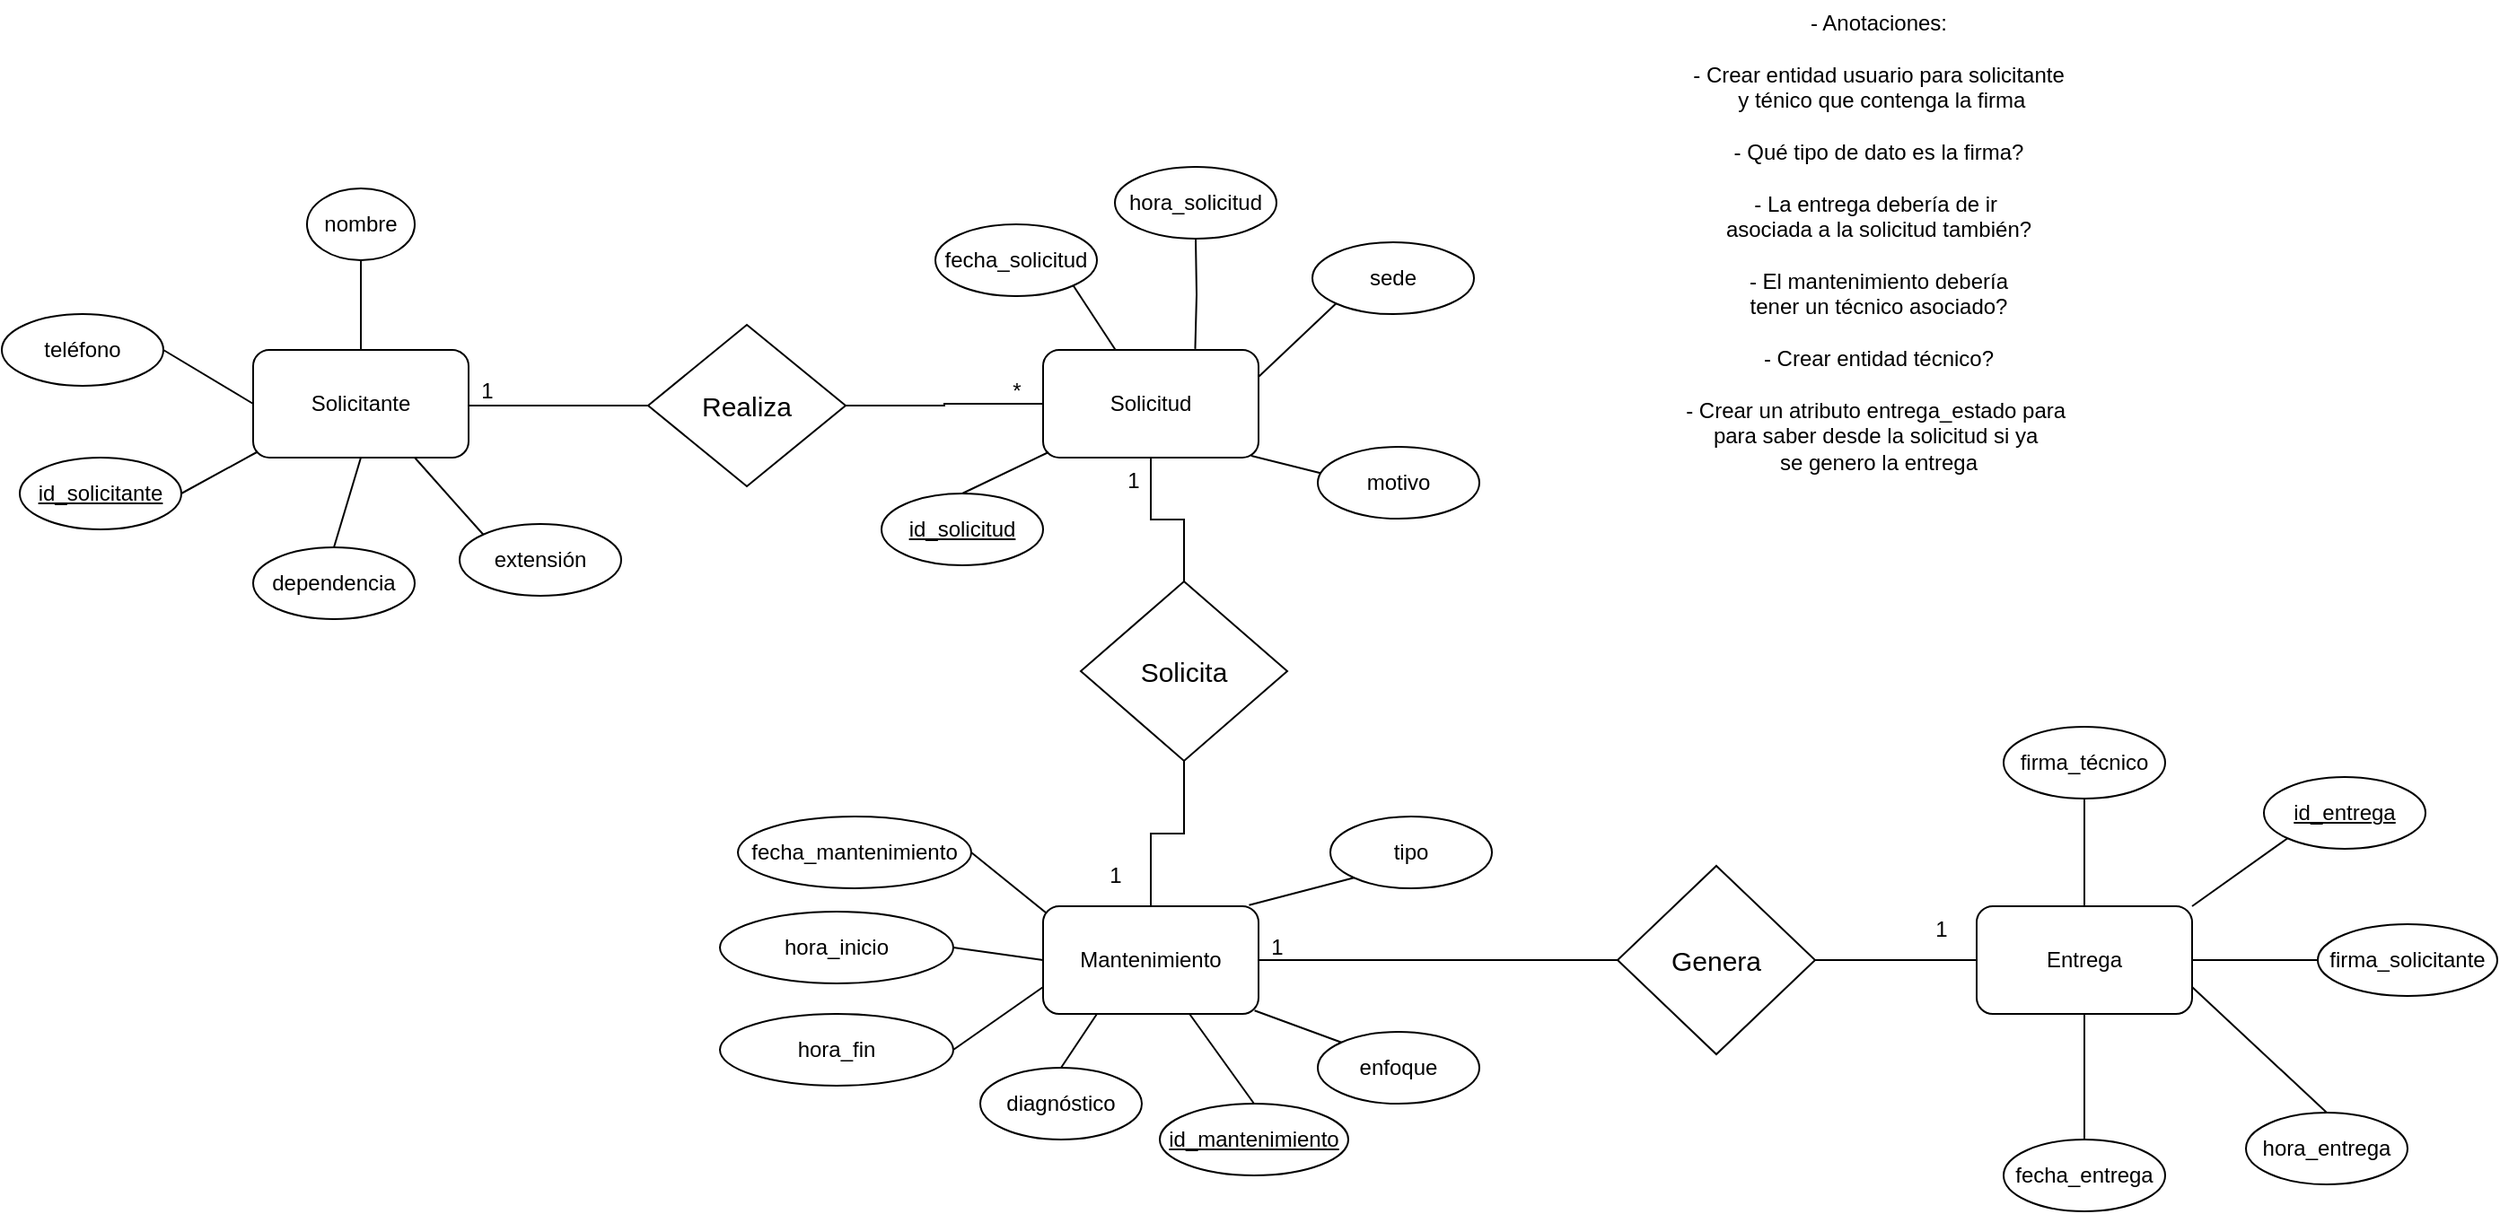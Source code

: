 <mxfile version="23.1.2" type="github">
  <diagram id="R2lEEEUBdFMjLlhIrx00" name="Page-1">
    <mxGraphModel dx="1885" dy="1648" grid="1" gridSize="10" guides="1" tooltips="1" connect="1" arrows="1" fold="1" page="1" pageScale="1" pageWidth="850" pageHeight="1100" math="0" shadow="0" extFonts="Permanent Marker^https://fonts.googleapis.com/css?family=Permanent+Marker">
      <root>
        <mxCell id="0" />
        <mxCell id="1" parent="0" />
        <mxCell id="dJolps0Q9v0tlvChTq3d-22" style="edgeStyle=orthogonalEdgeStyle;rounded=0;orthogonalLoop=1;jettySize=auto;html=1;endArrow=none;endFill=0;" parent="1" edge="1">
          <mxGeometry relative="1" as="geometry">
            <mxPoint x="170" y="171" as="sourcePoint" />
            <mxPoint x="270" y="171" as="targetPoint" />
          </mxGeometry>
        </mxCell>
        <mxCell id="dJolps0Q9v0tlvChTq3d-73" style="rounded=0;orthogonalLoop=1;jettySize=auto;html=1;exitX=0;exitY=1;exitDx=0;exitDy=0;entryX=1;entryY=0.5;entryDx=0;entryDy=0;endArrow=none;endFill=0;" parent="1" target="dJolps0Q9v0tlvChTq3d-66" edge="1">
          <mxGeometry relative="1" as="geometry">
            <mxPoint x="52" y="197" as="sourcePoint" />
            <mxPoint x="8.759" y="242.831" as="targetPoint" />
          </mxGeometry>
        </mxCell>
        <mxCell id="dJolps0Q9v0tlvChTq3d-74" style="rounded=0;orthogonalLoop=1;jettySize=auto;html=1;exitX=0.75;exitY=1;exitDx=0;exitDy=0;entryX=0;entryY=0;entryDx=0;entryDy=0;endArrow=none;endFill=0;" parent="1" source="dJolps0Q9v0tlvChTq3d-1" target="dJolps0Q9v0tlvChTq3d-75" edge="1">
          <mxGeometry relative="1" as="geometry">
            <mxPoint x="190" y="280" as="targetPoint" />
          </mxGeometry>
        </mxCell>
        <mxCell id="dJolps0Q9v0tlvChTq3d-1" value="Solicitante" style="rounded=1;whiteSpace=wrap;html=1;" parent="1" vertex="1">
          <mxGeometry x="50" y="140" width="120" height="60" as="geometry" />
        </mxCell>
        <mxCell id="dJolps0Q9v0tlvChTq3d-36" style="edgeStyle=orthogonalEdgeStyle;rounded=0;orthogonalLoop=1;jettySize=auto;html=1;entryX=0.5;entryY=0;entryDx=0;entryDy=0;endArrow=none;endFill=0;" parent="1" source="dJolps0Q9v0tlvChTq3d-2" target="dJolps0Q9v0tlvChTq3d-35" edge="1">
          <mxGeometry relative="1" as="geometry" />
        </mxCell>
        <mxCell id="dJolps0Q9v0tlvChTq3d-2" value="Solicitud" style="rounded=1;whiteSpace=wrap;html=1;" parent="1" vertex="1">
          <mxGeometry x="490" y="140" width="120" height="60" as="geometry" />
        </mxCell>
        <mxCell id="dJolps0Q9v0tlvChTq3d-48" style="rounded=0;orthogonalLoop=1;jettySize=auto;html=1;exitX=0.25;exitY=1;exitDx=0;exitDy=0;entryX=0.5;entryY=0;entryDx=0;entryDy=0;endArrow=none;endFill=0;" parent="1" source="dJolps0Q9v0tlvChTq3d-4" target="dJolps0Q9v0tlvChTq3d-39" edge="1">
          <mxGeometry relative="1" as="geometry">
            <mxPoint x="491" y="507" as="sourcePoint" />
            <mxPoint x="451" y="537" as="targetPoint" />
          </mxGeometry>
        </mxCell>
        <mxCell id="dJolps0Q9v0tlvChTq3d-49" style="rounded=0;orthogonalLoop=1;jettySize=auto;html=1;exitX=0.023;exitY=0.076;exitDx=0;exitDy=0;entryX=1;entryY=0.5;entryDx=0;entryDy=0;endArrow=none;endFill=0;exitPerimeter=0;" parent="1" source="dJolps0Q9v0tlvChTq3d-4" target="dJolps0Q9v0tlvChTq3d-40" edge="1">
          <mxGeometry relative="1" as="geometry" />
        </mxCell>
        <mxCell id="dJolps0Q9v0tlvChTq3d-51" style="edgeStyle=orthogonalEdgeStyle;rounded=0;orthogonalLoop=1;jettySize=auto;html=1;exitX=1;exitY=0.5;exitDx=0;exitDy=0;endArrow=none;endFill=0;" parent="1" source="dJolps0Q9v0tlvChTq3d-4" target="dJolps0Q9v0tlvChTq3d-50" edge="1">
          <mxGeometry relative="1" as="geometry" />
        </mxCell>
        <mxCell id="dJolps0Q9v0tlvChTq3d-4" value="Mantenimiento" style="rounded=1;whiteSpace=wrap;html=1;" parent="1" vertex="1">
          <mxGeometry x="490" y="450" width="120" height="60" as="geometry" />
        </mxCell>
        <mxCell id="dJolps0Q9v0tlvChTq3d-5" value="Entrega" style="rounded=1;whiteSpace=wrap;html=1;" parent="1" vertex="1">
          <mxGeometry x="1010" y="450" width="120" height="60" as="geometry" />
        </mxCell>
        <mxCell id="dJolps0Q9v0tlvChTq3d-16" style="rounded=0;orthogonalLoop=1;jettySize=auto;html=1;exitX=1;exitY=0.5;exitDx=0;exitDy=0;endArrow=none;endFill=0;entryX=0;entryY=0.5;entryDx=0;entryDy=0;" parent="1" source="dJolps0Q9v0tlvChTq3d-8" target="dJolps0Q9v0tlvChTq3d-1" edge="1">
          <mxGeometry relative="1" as="geometry" />
        </mxCell>
        <mxCell id="dJolps0Q9v0tlvChTq3d-20" style="rounded=0;orthogonalLoop=1;jettySize=auto;html=1;endArrow=none;endFill=0;exitX=0.5;exitY=1;exitDx=0;exitDy=0;entryX=0.5;entryY=0;entryDx=0;entryDy=0;" parent="1" source="dJolps0Q9v0tlvChTq3d-1" target="dJolps0Q9v0tlvChTq3d-11" edge="1">
          <mxGeometry relative="1" as="geometry">
            <mxPoint x="50" y="200" as="sourcePoint" />
            <mxPoint x="90" y="280" as="targetPoint" />
          </mxGeometry>
        </mxCell>
        <mxCell id="dJolps0Q9v0tlvChTq3d-8" value="teléfono" style="ellipse;whiteSpace=wrap;html=1;" parent="1" vertex="1">
          <mxGeometry x="-90" y="120" width="90" height="40" as="geometry" />
        </mxCell>
        <mxCell id="dJolps0Q9v0tlvChTq3d-15" style="rounded=0;orthogonalLoop=1;jettySize=auto;html=1;endArrow=none;endFill=0;entryX=0.5;entryY=0;entryDx=0;entryDy=0;" parent="1" source="dJolps0Q9v0tlvChTq3d-10" target="dJolps0Q9v0tlvChTq3d-1" edge="1">
          <mxGeometry relative="1" as="geometry">
            <mxPoint x="133" y="48" as="sourcePoint" />
          </mxGeometry>
        </mxCell>
        <mxCell id="dJolps0Q9v0tlvChTq3d-10" value="nombre" style="ellipse;whiteSpace=wrap;html=1;" parent="1" vertex="1">
          <mxGeometry x="80" y="50" width="60" height="40" as="geometry" />
        </mxCell>
        <mxCell id="dJolps0Q9v0tlvChTq3d-11" value="dependencia" style="ellipse;whiteSpace=wrap;html=1;" parent="1" vertex="1">
          <mxGeometry x="50" y="250" width="90" height="40" as="geometry" />
        </mxCell>
        <mxCell id="dJolps0Q9v0tlvChTq3d-23" style="edgeStyle=orthogonalEdgeStyle;rounded=0;orthogonalLoop=1;jettySize=auto;html=1;endArrow=none;endFill=0;exitX=1;exitY=0.5;exitDx=0;exitDy=0;" parent="1" source="dJolps0Q9v0tlvChTq3d-21" target="dJolps0Q9v0tlvChTq3d-2" edge="1">
          <mxGeometry relative="1" as="geometry">
            <Array as="points" />
            <mxPoint x="430" y="170" as="sourcePoint" />
          </mxGeometry>
        </mxCell>
        <mxCell id="dJolps0Q9v0tlvChTq3d-21" value="&lt;font style=&quot;font-size: 15px;&quot;&gt;Realiza&lt;/font&gt;" style="rhombus;whiteSpace=wrap;html=1;" parent="1" vertex="1">
          <mxGeometry x="270" y="126" width="110" height="90" as="geometry" />
        </mxCell>
        <mxCell id="dJolps0Q9v0tlvChTq3d-24" value="hora_solicitud" style="ellipse;whiteSpace=wrap;html=1;" parent="1" vertex="1">
          <mxGeometry x="530" y="38" width="90" height="40" as="geometry" />
        </mxCell>
        <mxCell id="dJolps0Q9v0tlvChTq3d-26" style="rounded=0;orthogonalLoop=1;jettySize=auto;html=1;exitX=1;exitY=1;exitDx=0;exitDy=0;endArrow=none;endFill=0;" parent="1" source="dJolps0Q9v0tlvChTq3d-25" target="dJolps0Q9v0tlvChTq3d-2" edge="1">
          <mxGeometry relative="1" as="geometry" />
        </mxCell>
        <mxCell id="dJolps0Q9v0tlvChTq3d-25" value="fecha_solicitud" style="ellipse;whiteSpace=wrap;html=1;" parent="1" vertex="1">
          <mxGeometry x="430" y="70" width="90" height="40" as="geometry" />
        </mxCell>
        <mxCell id="dJolps0Q9v0tlvChTq3d-29" style="edgeStyle=orthogonalEdgeStyle;rounded=0;orthogonalLoop=1;jettySize=auto;html=1;entryX=0.706;entryY=0.024;entryDx=0;entryDy=0;entryPerimeter=0;endArrow=none;endFill=0;" parent="1" edge="1">
          <mxGeometry relative="1" as="geometry">
            <mxPoint x="575" y="78" as="sourcePoint" />
            <mxPoint x="574.72" y="139.44" as="targetPoint" />
          </mxGeometry>
        </mxCell>
        <mxCell id="dJolps0Q9v0tlvChTq3d-32" style="rounded=0;orthogonalLoop=1;jettySize=auto;html=1;exitX=0;exitY=1;exitDx=0;exitDy=0;entryX=1;entryY=0.25;entryDx=0;entryDy=0;endArrow=none;endFill=0;" parent="1" source="dJolps0Q9v0tlvChTq3d-30" target="dJolps0Q9v0tlvChTq3d-2" edge="1">
          <mxGeometry relative="1" as="geometry" />
        </mxCell>
        <mxCell id="dJolps0Q9v0tlvChTq3d-30" value="sede" style="ellipse;whiteSpace=wrap;html=1;" parent="1" vertex="1">
          <mxGeometry x="640" y="80" width="90" height="40" as="geometry" />
        </mxCell>
        <mxCell id="dJolps0Q9v0tlvChTq3d-33" style="rounded=0;orthogonalLoop=1;jettySize=auto;html=1;exitX=0;exitY=0.5;exitDx=0;exitDy=0;endArrow=none;endFill=0;" parent="1" edge="1">
          <mxGeometry relative="1" as="geometry">
            <mxPoint x="606" y="199" as="targetPoint" />
            <mxPoint x="646" y="209" as="sourcePoint" />
          </mxGeometry>
        </mxCell>
        <mxCell id="dJolps0Q9v0tlvChTq3d-31" value="motivo" style="ellipse;whiteSpace=wrap;html=1;" parent="1" vertex="1">
          <mxGeometry x="643" y="194" width="90" height="40" as="geometry" />
        </mxCell>
        <mxCell id="dJolps0Q9v0tlvChTq3d-37" style="edgeStyle=orthogonalEdgeStyle;rounded=0;orthogonalLoop=1;jettySize=auto;html=1;endArrow=none;endFill=0;" parent="1" source="dJolps0Q9v0tlvChTq3d-35" target="dJolps0Q9v0tlvChTq3d-4" edge="1">
          <mxGeometry relative="1" as="geometry" />
        </mxCell>
        <mxCell id="dJolps0Q9v0tlvChTq3d-35" value="&lt;font style=&quot;font-size: 15px;&quot;&gt;Solicita&lt;/font&gt;" style="rhombus;whiteSpace=wrap;html=1;" parent="1" vertex="1">
          <mxGeometry x="511" y="269" width="115" height="100" as="geometry" />
        </mxCell>
        <mxCell id="dJolps0Q9v0tlvChTq3d-47" style="rounded=0;orthogonalLoop=1;jettySize=auto;html=1;exitX=0;exitY=0;exitDx=0;exitDy=0;entryX=0.965;entryY=0.952;entryDx=0;entryDy=0;endArrow=none;endFill=0;entryPerimeter=0;" parent="1" source="dJolps0Q9v0tlvChTq3d-38" edge="1">
          <mxGeometry relative="1" as="geometry">
            <mxPoint x="650.333" y="536.79" as="sourcePoint" />
            <mxPoint x="607.8" y="508.12" as="targetPoint" />
          </mxGeometry>
        </mxCell>
        <mxCell id="dJolps0Q9v0tlvChTq3d-38" value="enfoque" style="ellipse;whiteSpace=wrap;html=1;" parent="1" vertex="1">
          <mxGeometry x="643" y="520" width="90" height="40" as="geometry" />
        </mxCell>
        <mxCell id="dJolps0Q9v0tlvChTq3d-39" value="diagnóstico" style="ellipse;whiteSpace=wrap;html=1;" parent="1" vertex="1">
          <mxGeometry x="455" y="540" width="90" height="40" as="geometry" />
        </mxCell>
        <mxCell id="dJolps0Q9v0tlvChTq3d-40" value="fecha_mantenimiento" style="ellipse;whiteSpace=wrap;html=1;" parent="1" vertex="1">
          <mxGeometry x="320" y="400" width="130" height="40" as="geometry" />
        </mxCell>
        <mxCell id="dJolps0Q9v0tlvChTq3d-46" style="rounded=0;orthogonalLoop=1;jettySize=auto;html=1;exitX=0;exitY=1;exitDx=0;exitDy=0;entryX=0.956;entryY=-0.01;entryDx=0;entryDy=0;endArrow=none;endFill=0;entryPerimeter=0;" parent="1" source="dJolps0Q9v0tlvChTq3d-41" target="dJolps0Q9v0tlvChTq3d-4" edge="1">
          <mxGeometry relative="1" as="geometry" />
        </mxCell>
        <mxCell id="dJolps0Q9v0tlvChTq3d-41" value="tipo" style="ellipse;whiteSpace=wrap;html=1;" parent="1" vertex="1">
          <mxGeometry x="650" y="400" width="90" height="40" as="geometry" />
        </mxCell>
        <mxCell id="dJolps0Q9v0tlvChTq3d-52" style="edgeStyle=orthogonalEdgeStyle;rounded=0;orthogonalLoop=1;jettySize=auto;html=1;exitX=1;exitY=0.5;exitDx=0;exitDy=0;endArrow=none;endFill=0;" parent="1" source="dJolps0Q9v0tlvChTq3d-50" target="dJolps0Q9v0tlvChTq3d-5" edge="1">
          <mxGeometry relative="1" as="geometry" />
        </mxCell>
        <mxCell id="dJolps0Q9v0tlvChTq3d-50" value="&lt;font style=&quot;font-size: 15px;&quot;&gt;Genera&lt;/font&gt;" style="rhombus;whiteSpace=wrap;html=1;" parent="1" vertex="1">
          <mxGeometry x="810" y="427.5" width="110" height="105" as="geometry" />
        </mxCell>
        <mxCell id="dJolps0Q9v0tlvChTq3d-58" style="rounded=0;orthogonalLoop=1;jettySize=auto;html=1;exitX=0;exitY=0.5;exitDx=0;exitDy=0;entryX=1;entryY=0.5;entryDx=0;entryDy=0;endArrow=none;endFill=0;" parent="1" source="dJolps0Q9v0tlvChTq3d-53" target="dJolps0Q9v0tlvChTq3d-5" edge="1">
          <mxGeometry relative="1" as="geometry" />
        </mxCell>
        <mxCell id="dJolps0Q9v0tlvChTq3d-53" value="firma_solicitante" style="ellipse;whiteSpace=wrap;html=1;" parent="1" vertex="1">
          <mxGeometry x="1200" y="460" width="100" height="40" as="geometry" />
        </mxCell>
        <mxCell id="dJolps0Q9v0tlvChTq3d-59" style="rounded=0;orthogonalLoop=1;jettySize=auto;html=1;exitX=0.5;exitY=0;exitDx=0;exitDy=0;entryX=0.5;entryY=1;entryDx=0;entryDy=0;endArrow=none;endFill=0;" parent="1" source="dJolps0Q9v0tlvChTq3d-54" target="dJolps0Q9v0tlvChTq3d-5" edge="1">
          <mxGeometry relative="1" as="geometry" />
        </mxCell>
        <mxCell id="dJolps0Q9v0tlvChTq3d-54" value="fecha_entrega" style="ellipse;whiteSpace=wrap;html=1;" parent="1" vertex="1">
          <mxGeometry x="1025" y="580" width="90" height="40" as="geometry" />
        </mxCell>
        <mxCell id="dJolps0Q9v0tlvChTq3d-57" style="rounded=0;orthogonalLoop=1;jettySize=auto;html=1;exitX=0.5;exitY=1;exitDx=0;exitDy=0;entryX=0.5;entryY=0;entryDx=0;entryDy=0;endArrow=none;endFill=0;" parent="1" source="dJolps0Q9v0tlvChTq3d-55" target="dJolps0Q9v0tlvChTq3d-5" edge="1">
          <mxGeometry relative="1" as="geometry" />
        </mxCell>
        <mxCell id="dJolps0Q9v0tlvChTq3d-55" value="firma_técnico" style="ellipse;whiteSpace=wrap;html=1;" parent="1" vertex="1">
          <mxGeometry x="1025" y="350" width="90" height="40" as="geometry" />
        </mxCell>
        <mxCell id="dJolps0Q9v0tlvChTq3d-60" value="1" style="text;html=1;align=center;verticalAlign=middle;resizable=0;points=[];autosize=1;strokeColor=none;fillColor=none;" parent="1" vertex="1">
          <mxGeometry x="165" y="148" width="30" height="30" as="geometry" />
        </mxCell>
        <mxCell id="dJolps0Q9v0tlvChTq3d-61" value="*" style="text;html=1;align=center;verticalAlign=middle;resizable=0;points=[];autosize=1;strokeColor=none;fillColor=none;" parent="1" vertex="1">
          <mxGeometry x="460" y="148" width="30" height="30" as="geometry" />
        </mxCell>
        <mxCell id="dJolps0Q9v0tlvChTq3d-62" value="1" style="text;html=1;align=center;verticalAlign=middle;resizable=0;points=[];autosize=1;strokeColor=none;fillColor=none;" parent="1" vertex="1">
          <mxGeometry x="525" y="198" width="30" height="30" as="geometry" />
        </mxCell>
        <mxCell id="dJolps0Q9v0tlvChTq3d-63" value="1" style="text;html=1;align=center;verticalAlign=middle;resizable=0;points=[];autosize=1;strokeColor=none;fillColor=none;" parent="1" vertex="1">
          <mxGeometry x="515" y="418" width="30" height="30" as="geometry" />
        </mxCell>
        <mxCell id="dJolps0Q9v0tlvChTq3d-64" value="1" style="text;html=1;align=center;verticalAlign=middle;resizable=0;points=[];autosize=1;strokeColor=none;fillColor=none;" parent="1" vertex="1">
          <mxGeometry x="605" y="458" width="30" height="30" as="geometry" />
        </mxCell>
        <mxCell id="dJolps0Q9v0tlvChTq3d-65" value="1" style="text;html=1;align=center;verticalAlign=middle;resizable=0;points=[];autosize=1;strokeColor=none;fillColor=none;" parent="1" vertex="1">
          <mxGeometry x="975" y="448" width="30" height="30" as="geometry" />
        </mxCell>
        <mxCell id="dJolps0Q9v0tlvChTq3d-66" value="&lt;u&gt;id_solicitante&lt;/u&gt;" style="ellipse;whiteSpace=wrap;html=1;" parent="1" vertex="1">
          <mxGeometry x="-80" y="200" width="90" height="40" as="geometry" />
        </mxCell>
        <mxCell id="dJolps0Q9v0tlvChTq3d-67" value="&lt;u&gt;id_solicitud&lt;/u&gt;" style="ellipse;whiteSpace=wrap;html=1;" parent="1" vertex="1">
          <mxGeometry x="400" y="220" width="90" height="40" as="geometry" />
        </mxCell>
        <mxCell id="dJolps0Q9v0tlvChTq3d-72" style="rounded=0;orthogonalLoop=1;jettySize=auto;html=1;exitX=0.5;exitY=0;exitDx=0;exitDy=0;endArrow=none;endFill=0;" parent="1" source="dJolps0Q9v0tlvChTq3d-68" target="dJolps0Q9v0tlvChTq3d-4" edge="1">
          <mxGeometry relative="1" as="geometry" />
        </mxCell>
        <mxCell id="dJolps0Q9v0tlvChTq3d-68" value="&lt;u&gt;id_mantenimiento&lt;/u&gt;" style="ellipse;whiteSpace=wrap;html=1;" parent="1" vertex="1">
          <mxGeometry x="555" y="560" width="105" height="40" as="geometry" />
        </mxCell>
        <mxCell id="dJolps0Q9v0tlvChTq3d-70" style="rounded=0;orthogonalLoop=1;jettySize=auto;html=1;exitX=0;exitY=1;exitDx=0;exitDy=0;entryX=1;entryY=0;entryDx=0;entryDy=0;endArrow=none;endFill=0;" parent="1" source="dJolps0Q9v0tlvChTq3d-69" target="dJolps0Q9v0tlvChTq3d-5" edge="1">
          <mxGeometry relative="1" as="geometry" />
        </mxCell>
        <mxCell id="dJolps0Q9v0tlvChTq3d-69" value="&lt;u&gt;id_entrega&lt;/u&gt;" style="ellipse;whiteSpace=wrap;html=1;" parent="1" vertex="1">
          <mxGeometry x="1170" y="378" width="90" height="40" as="geometry" />
        </mxCell>
        <mxCell id="dJolps0Q9v0tlvChTq3d-75" value="extensión" style="ellipse;whiteSpace=wrap;html=1;" parent="1" vertex="1">
          <mxGeometry x="165" y="237" width="90" height="40" as="geometry" />
        </mxCell>
        <mxCell id="M3-LgQZIASoPt2PxyCOy-3" style="rounded=0;orthogonalLoop=1;jettySize=auto;html=1;entryX=0.5;entryY=0;entryDx=0;entryDy=0;endArrow=none;endFill=0;exitX=0;exitY=1;exitDx=0;exitDy=0;" parent="1" target="dJolps0Q9v0tlvChTq3d-67" edge="1">
          <mxGeometry relative="1" as="geometry">
            <mxPoint x="493" y="197" as="sourcePoint" />
            <mxPoint x="469.82" y="212.858" as="targetPoint" />
          </mxGeometry>
        </mxCell>
        <mxCell id="M3-LgQZIASoPt2PxyCOy-4" value="- Anotaciones:&lt;div&gt;&lt;br&gt;&lt;/div&gt;&lt;div&gt;- Crear entidad usuario para solicitante&lt;/div&gt;&lt;div&gt;&amp;nbsp;y ténico que contenga la firma&lt;/div&gt;&lt;div&gt;&lt;br&gt;&lt;/div&gt;&lt;div&gt;- Qué tipo de dato es la firma?&lt;/div&gt;&lt;div&gt;&lt;br&gt;&lt;/div&gt;&lt;div&gt;- La entrega debería de ir&amp;nbsp;&lt;/div&gt;&lt;div&gt;asociada a la solicitud también?&lt;br&gt;&lt;br&gt;- El mantenimiento debería&lt;/div&gt;&lt;div&gt;tener un técnico asociado?&lt;/div&gt;&lt;div&gt;&lt;br&gt;&lt;/div&gt;&lt;div&gt;- Crear entidad técnico?&lt;/div&gt;&lt;div&gt;&lt;br&gt;&lt;/div&gt;&lt;div&gt;- Crear un atributo entrega_estado para&amp;nbsp;&lt;br&gt;para saber desde la solicitud si ya&amp;nbsp;&lt;br&gt;se genero la entrega&lt;/div&gt;" style="text;html=1;align=center;verticalAlign=middle;resizable=0;points=[];autosize=1;strokeColor=none;fillColor=none;" parent="1" vertex="1">
          <mxGeometry x="835" y="-55" width="240" height="270" as="geometry" />
        </mxCell>
        <mxCell id="M3-LgQZIASoPt2PxyCOy-5" style="rounded=0;orthogonalLoop=1;jettySize=auto;html=1;exitX=0.5;exitY=0;exitDx=0;exitDy=0;endArrow=none;endFill=0;entryX=1;entryY=0.75;entryDx=0;entryDy=0;" parent="1" source="M3-LgQZIASoPt2PxyCOy-6" target="dJolps0Q9v0tlvChTq3d-5" edge="1">
          <mxGeometry relative="1" as="geometry">
            <mxPoint x="1160" y="495" as="targetPoint" />
          </mxGeometry>
        </mxCell>
        <mxCell id="M3-LgQZIASoPt2PxyCOy-6" value="hora_entrega" style="ellipse;whiteSpace=wrap;html=1;" parent="1" vertex="1">
          <mxGeometry x="1160" y="565" width="90" height="40" as="geometry" />
        </mxCell>
        <mxCell id="M3-LgQZIASoPt2PxyCOy-7" style="rounded=0;orthogonalLoop=1;jettySize=auto;html=1;exitX=0;exitY=0.5;exitDx=0;exitDy=0;entryX=1;entryY=0.5;entryDx=0;entryDy=0;endArrow=none;endFill=0;" parent="1" source="dJolps0Q9v0tlvChTq3d-4" target="M3-LgQZIASoPt2PxyCOy-8" edge="1">
          <mxGeometry relative="1" as="geometry">
            <mxPoint x="480" y="515" as="sourcePoint" />
          </mxGeometry>
        </mxCell>
        <mxCell id="M3-LgQZIASoPt2PxyCOy-8" value="hora_inicio" style="ellipse;whiteSpace=wrap;html=1;" parent="1" vertex="1">
          <mxGeometry x="310" y="453" width="130" height="40" as="geometry" />
        </mxCell>
        <mxCell id="M3-LgQZIASoPt2PxyCOy-9" style="rounded=0;orthogonalLoop=1;jettySize=auto;html=1;exitX=0;exitY=0.75;exitDx=0;exitDy=0;entryX=1;entryY=0.5;entryDx=0;entryDy=0;endArrow=none;endFill=0;" parent="1" source="dJolps0Q9v0tlvChTq3d-4" target="M3-LgQZIASoPt2PxyCOy-10" edge="1">
          <mxGeometry relative="1" as="geometry">
            <mxPoint x="490" y="537" as="sourcePoint" />
          </mxGeometry>
        </mxCell>
        <mxCell id="M3-LgQZIASoPt2PxyCOy-10" value="hora_fin" style="ellipse;whiteSpace=wrap;html=1;" parent="1" vertex="1">
          <mxGeometry x="310" y="510" width="130" height="40" as="geometry" />
        </mxCell>
        <mxCell id="r3yc4gjAzl05o8N3JT3U-1" value="&amp;nbsp;" style="text;html=1;align=center;verticalAlign=middle;resizable=0;points=[];autosize=1;strokeColor=none;fillColor=none;" vertex="1" parent="1">
          <mxGeometry x="885" y="198" width="30" height="30" as="geometry" />
        </mxCell>
      </root>
    </mxGraphModel>
  </diagram>
</mxfile>
